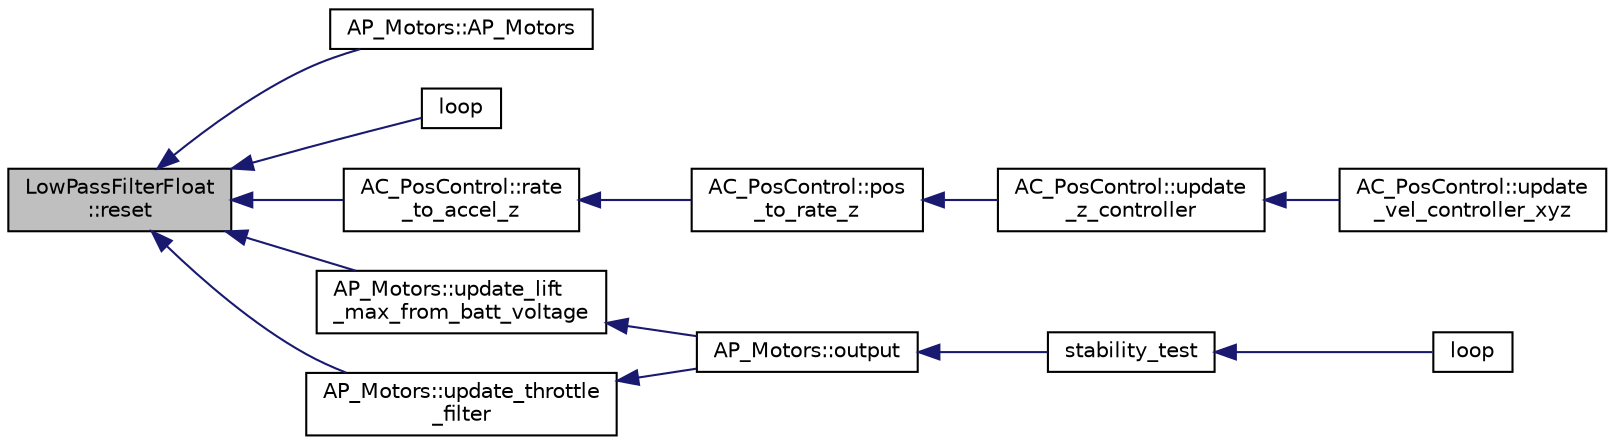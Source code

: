 digraph "LowPassFilterFloat::reset"
{
 // INTERACTIVE_SVG=YES
  edge [fontname="Helvetica",fontsize="10",labelfontname="Helvetica",labelfontsize="10"];
  node [fontname="Helvetica",fontsize="10",shape=record];
  rankdir="LR";
  Node1 [label="LowPassFilterFloat\l::reset",height=0.2,width=0.4,color="black", fillcolor="grey75", style="filled" fontcolor="black"];
  Node1 -> Node2 [dir="back",color="midnightblue",fontsize="10",style="solid",fontname="Helvetica"];
  Node2 [label="AP_Motors::AP_Motors",height=0.2,width=0.4,color="black", fillcolor="white", style="filled",URL="$classAP__Motors.html#a07c8ae539ad3f6122051be7513cc1b6b"];
  Node1 -> Node3 [dir="back",color="midnightblue",fontsize="10",style="solid",fontname="Helvetica"];
  Node3 [label="loop",height=0.2,width=0.4,color="black", fillcolor="white", style="filled",URL="$LowPassFilter_8pde.html#afe461d27b9c48d5921c00d521181f12f"];
  Node1 -> Node4 [dir="back",color="midnightblue",fontsize="10",style="solid",fontname="Helvetica"];
  Node4 [label="AC_PosControl::rate\l_to_accel_z",height=0.2,width=0.4,color="black", fillcolor="white", style="filled",URL="$classAC__PosControl.html#a7f2e50bce46c82e024fb47a288b2ffb2"];
  Node4 -> Node5 [dir="back",color="midnightblue",fontsize="10",style="solid",fontname="Helvetica"];
  Node5 [label="AC_PosControl::pos\l_to_rate_z",height=0.2,width=0.4,color="black", fillcolor="white", style="filled",URL="$classAC__PosControl.html#adaf1679fb65c1bef02180409dcd96cad"];
  Node5 -> Node6 [dir="back",color="midnightblue",fontsize="10",style="solid",fontname="Helvetica"];
  Node6 [label="AC_PosControl::update\l_z_controller",height=0.2,width=0.4,color="black", fillcolor="white", style="filled",URL="$classAC__PosControl.html#af9c555a3b07ea1420ea28e7333379941",tooltip="update_z_controller - fly to altitude in cm above home "];
  Node6 -> Node7 [dir="back",color="midnightblue",fontsize="10",style="solid",fontname="Helvetica"];
  Node7 [label="AC_PosControl::update\l_vel_controller_xyz",height=0.2,width=0.4,color="black", fillcolor="white", style="filled",URL="$classAC__PosControl.html#ad89eec74ef77005f3f5c449da98ad12c"];
  Node1 -> Node8 [dir="back",color="midnightblue",fontsize="10",style="solid",fontname="Helvetica"];
  Node8 [label="AP_Motors::update_lift\l_max_from_batt_voltage",height=0.2,width=0.4,color="black", fillcolor="white", style="filled",URL="$classAP__Motors.html#af488943a75aca1fef515a5e6e02cd00e"];
  Node8 -> Node9 [dir="back",color="midnightblue",fontsize="10",style="solid",fontname="Helvetica"];
  Node9 [label="AP_Motors::output",height=0.2,width=0.4,color="black", fillcolor="white", style="filled",URL="$classAP__Motors.html#a594bb6e631a495fed163cbf92af83525"];
  Node9 -> Node10 [dir="back",color="midnightblue",fontsize="10",style="solid",fontname="Helvetica"];
  Node10 [label="stability_test",height=0.2,width=0.4,color="black", fillcolor="white", style="filled",URL="$AP__Motors__test_8pde.html#a7f47bb79f883994514efee9d8de3ec0c"];
  Node10 -> Node11 [dir="back",color="midnightblue",fontsize="10",style="solid",fontname="Helvetica"];
  Node11 [label="loop",height=0.2,width=0.4,color="black", fillcolor="white", style="filled",URL="$AP__Motors__test_8pde.html#afe461d27b9c48d5921c00d521181f12f"];
  Node1 -> Node12 [dir="back",color="midnightblue",fontsize="10",style="solid",fontname="Helvetica"];
  Node12 [label="AP_Motors::update_throttle\l_filter",height=0.2,width=0.4,color="black", fillcolor="white", style="filled",URL="$classAP__Motors.html#a6164a40a85a2aebafd2c4f58cad64789"];
  Node12 -> Node9 [dir="back",color="midnightblue",fontsize="10",style="solid",fontname="Helvetica"];
}
